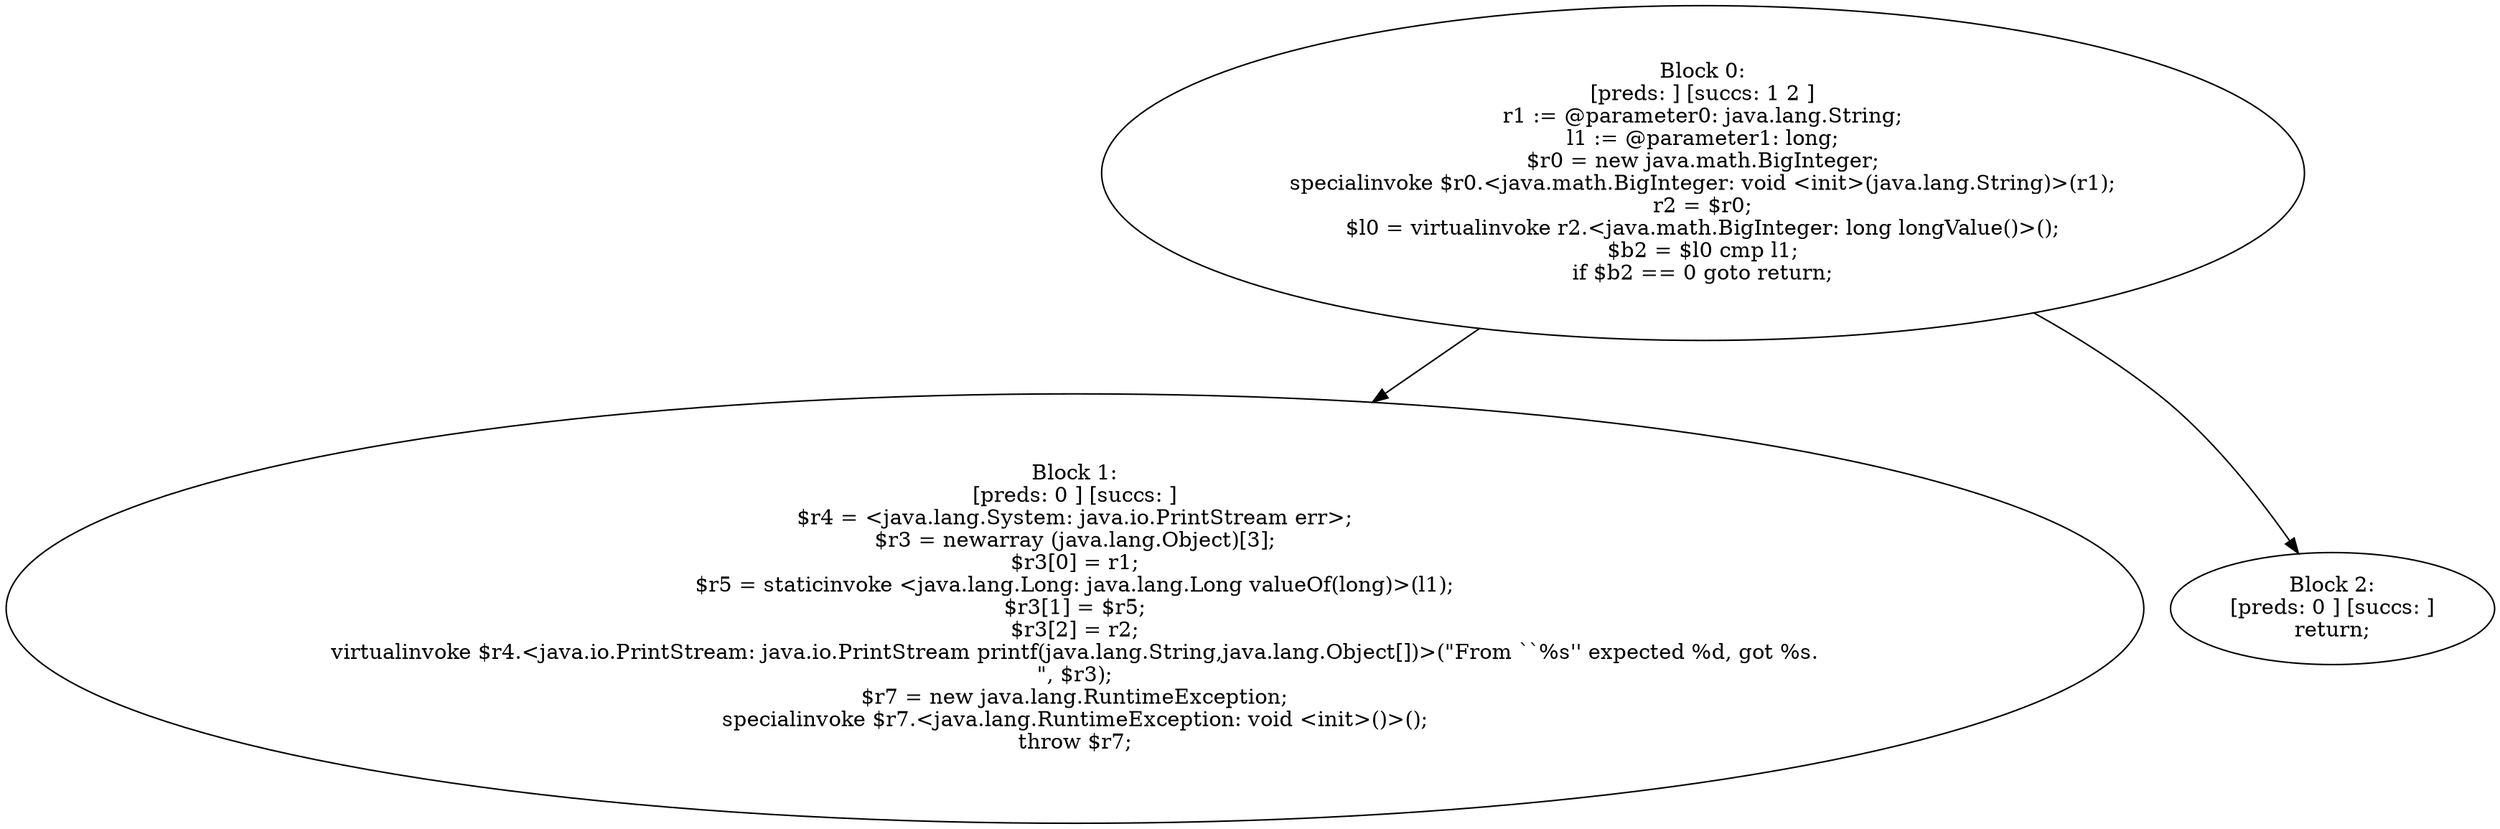 digraph "unitGraph" {
    "Block 0:
[preds: ] [succs: 1 2 ]
r1 := @parameter0: java.lang.String;
l1 := @parameter1: long;
$r0 = new java.math.BigInteger;
specialinvoke $r0.<java.math.BigInteger: void <init>(java.lang.String)>(r1);
r2 = $r0;
$l0 = virtualinvoke r2.<java.math.BigInteger: long longValue()>();
$b2 = $l0 cmp l1;
if $b2 == 0 goto return;
"
    "Block 1:
[preds: 0 ] [succs: ]
$r4 = <java.lang.System: java.io.PrintStream err>;
$r3 = newarray (java.lang.Object)[3];
$r3[0] = r1;
$r5 = staticinvoke <java.lang.Long: java.lang.Long valueOf(long)>(l1);
$r3[1] = $r5;
$r3[2] = r2;
virtualinvoke $r4.<java.io.PrintStream: java.io.PrintStream printf(java.lang.String,java.lang.Object[])>(\"From ``%s\'\' expected %d, got %s.\n\", $r3);
$r7 = new java.lang.RuntimeException;
specialinvoke $r7.<java.lang.RuntimeException: void <init>()>();
throw $r7;
"
    "Block 2:
[preds: 0 ] [succs: ]
return;
"
    "Block 0:
[preds: ] [succs: 1 2 ]
r1 := @parameter0: java.lang.String;
l1 := @parameter1: long;
$r0 = new java.math.BigInteger;
specialinvoke $r0.<java.math.BigInteger: void <init>(java.lang.String)>(r1);
r2 = $r0;
$l0 = virtualinvoke r2.<java.math.BigInteger: long longValue()>();
$b2 = $l0 cmp l1;
if $b2 == 0 goto return;
"->"Block 1:
[preds: 0 ] [succs: ]
$r4 = <java.lang.System: java.io.PrintStream err>;
$r3 = newarray (java.lang.Object)[3];
$r3[0] = r1;
$r5 = staticinvoke <java.lang.Long: java.lang.Long valueOf(long)>(l1);
$r3[1] = $r5;
$r3[2] = r2;
virtualinvoke $r4.<java.io.PrintStream: java.io.PrintStream printf(java.lang.String,java.lang.Object[])>(\"From ``%s\'\' expected %d, got %s.\n\", $r3);
$r7 = new java.lang.RuntimeException;
specialinvoke $r7.<java.lang.RuntimeException: void <init>()>();
throw $r7;
";
    "Block 0:
[preds: ] [succs: 1 2 ]
r1 := @parameter0: java.lang.String;
l1 := @parameter1: long;
$r0 = new java.math.BigInteger;
specialinvoke $r0.<java.math.BigInteger: void <init>(java.lang.String)>(r1);
r2 = $r0;
$l0 = virtualinvoke r2.<java.math.BigInteger: long longValue()>();
$b2 = $l0 cmp l1;
if $b2 == 0 goto return;
"->"Block 2:
[preds: 0 ] [succs: ]
return;
";
}

